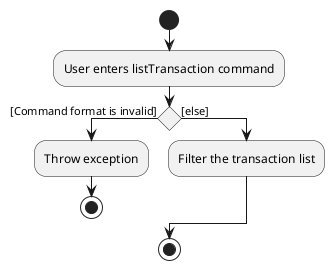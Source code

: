 @startuml
!pragma useVerticalIf on
start
:User enters listTransaction command;
if () then ([Command format is invalid])
  :Throw exception;
  stop
else ([else])
  :Filter the transaction list;
endif
stop
@enduml
